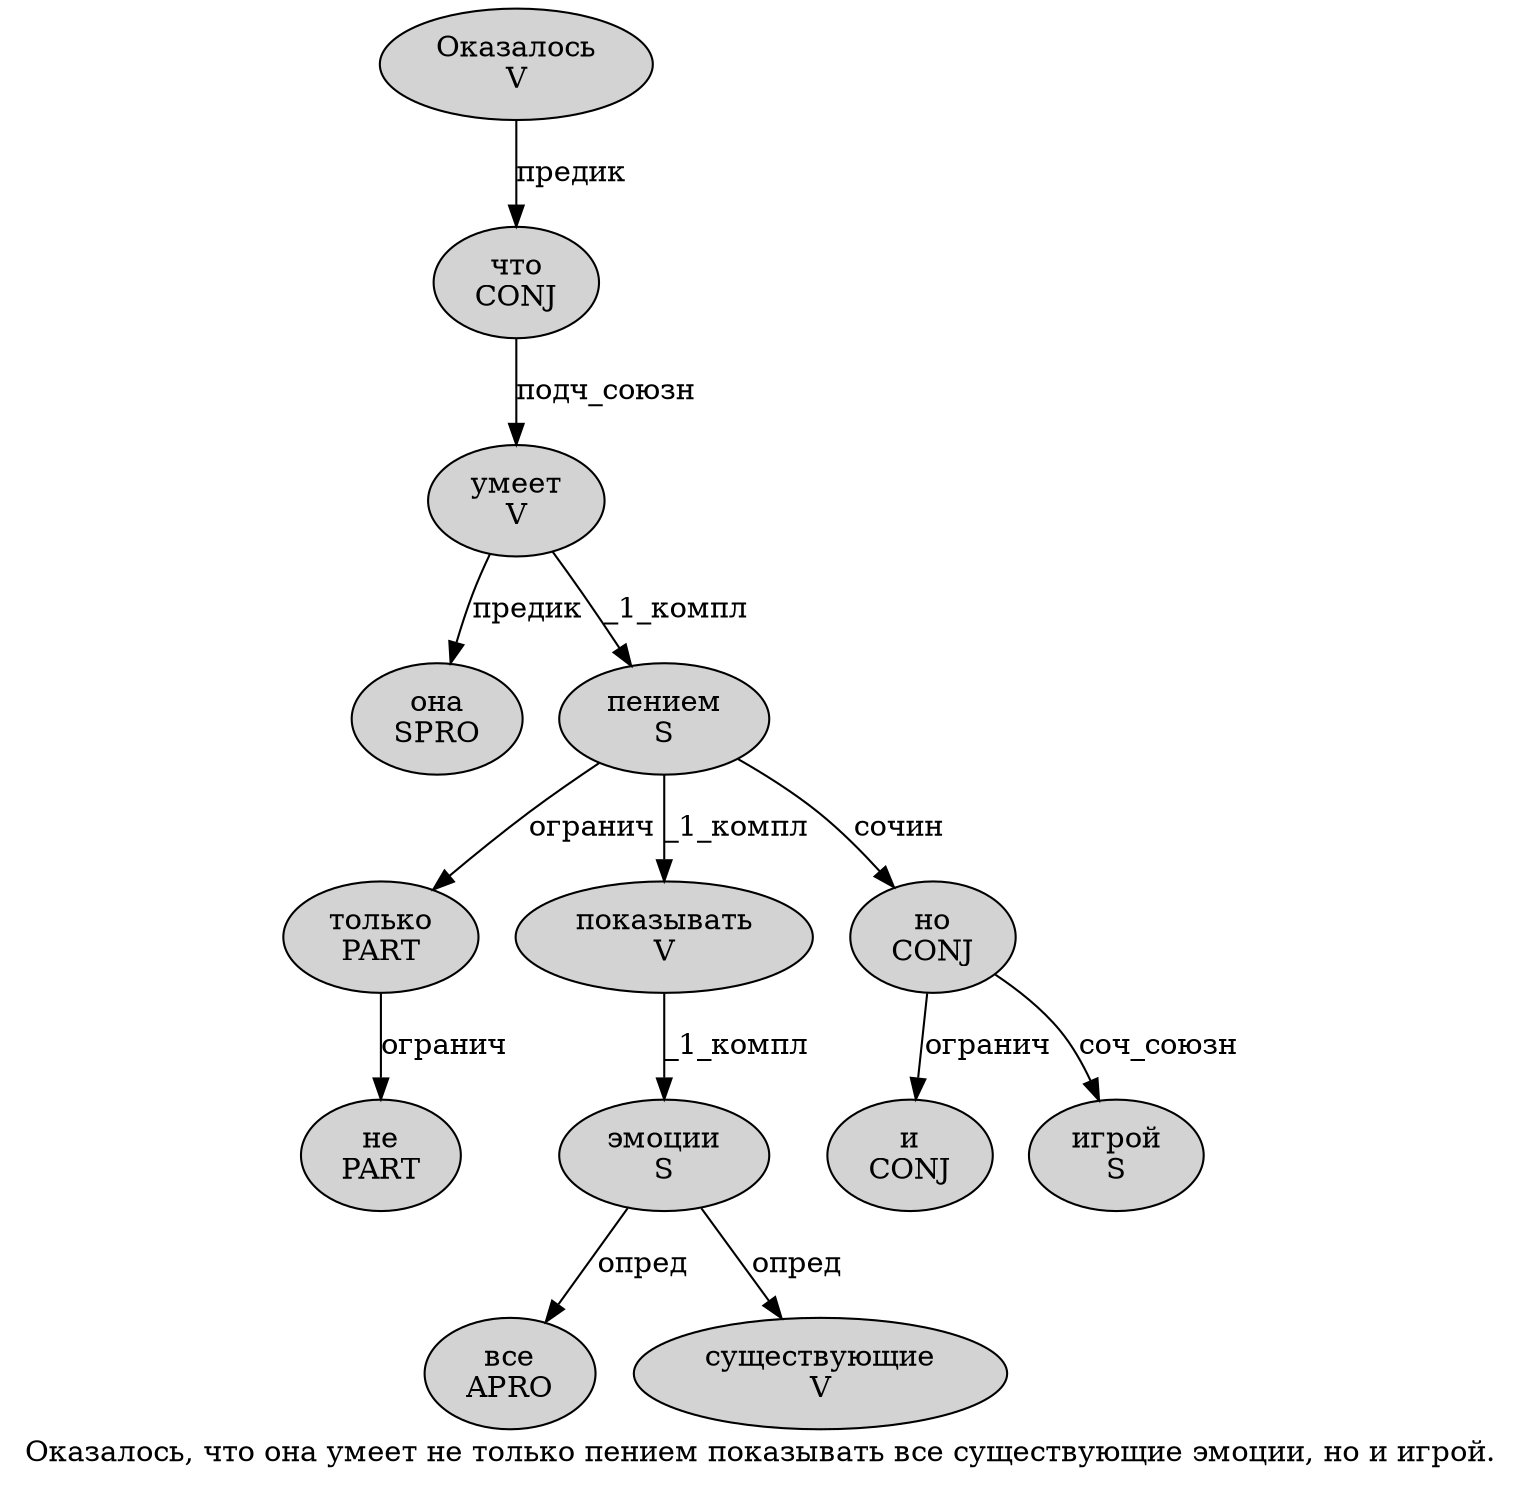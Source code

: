 digraph SENTENCE_592 {
	graph [label="Оказалось, что она умеет не только пением показывать все существующие эмоции, но и игрой."]
	node [style=filled]
		0 [label="Оказалось
V" color="" fillcolor=lightgray penwidth=1 shape=ellipse]
		2 [label="что
CONJ" color="" fillcolor=lightgray penwidth=1 shape=ellipse]
		3 [label="она
SPRO" color="" fillcolor=lightgray penwidth=1 shape=ellipse]
		4 [label="умеет
V" color="" fillcolor=lightgray penwidth=1 shape=ellipse]
		5 [label="не
PART" color="" fillcolor=lightgray penwidth=1 shape=ellipse]
		6 [label="только
PART" color="" fillcolor=lightgray penwidth=1 shape=ellipse]
		7 [label="пением
S" color="" fillcolor=lightgray penwidth=1 shape=ellipse]
		8 [label="показывать
V" color="" fillcolor=lightgray penwidth=1 shape=ellipse]
		9 [label="все
APRO" color="" fillcolor=lightgray penwidth=1 shape=ellipse]
		10 [label="существующие
V" color="" fillcolor=lightgray penwidth=1 shape=ellipse]
		11 [label="эмоции
S" color="" fillcolor=lightgray penwidth=1 shape=ellipse]
		13 [label="но
CONJ" color="" fillcolor=lightgray penwidth=1 shape=ellipse]
		14 [label="и
CONJ" color="" fillcolor=lightgray penwidth=1 shape=ellipse]
		15 [label="игрой
S" color="" fillcolor=lightgray penwidth=1 shape=ellipse]
			11 -> 9 [label="опред"]
			11 -> 10 [label="опред"]
			4 -> 3 [label="предик"]
			4 -> 7 [label="_1_компл"]
			2 -> 4 [label="подч_союзн"]
			6 -> 5 [label="огранич"]
			13 -> 14 [label="огранич"]
			13 -> 15 [label="соч_союзн"]
			8 -> 11 [label="_1_компл"]
			7 -> 6 [label="огранич"]
			7 -> 8 [label="_1_компл"]
			7 -> 13 [label="сочин"]
			0 -> 2 [label="предик"]
}